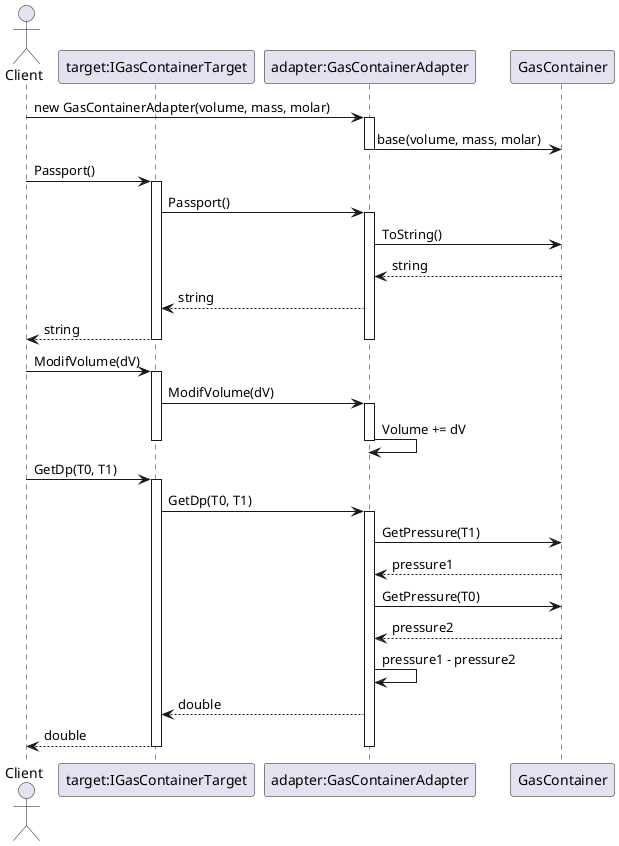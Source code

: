 @startuml
actor Client
participant "target:IGasContainerTarget" as Interface
participant "adapter:GasContainerAdapter" as Adapter
participant "GasContainer" as Container

Client -> Adapter: new GasContainerAdapter(volume, mass, molar)
activate Adapter
Adapter -> Container: base(volume, mass, molar)
deactivate Adapter

Client -> Interface: Passport()
activate Interface
Interface -> Adapter: Passport()
activate Adapter
Adapter -> Container: ToString()
Container --> Adapter: string
Adapter --> Interface: string
Interface --> Client: string
deactivate Adapter
deactivate Interface

Client -> Interface: ModifVolume(dV)
activate Interface
Interface -> Adapter: ModifVolume(dV)
activate Adapter
Adapter -> Adapter: Volume += dV
deactivate Adapter
deactivate Interface

Client -> Interface: GetDp(T0, T1)
activate Interface
Interface -> Adapter: GetDp(T0, T1)
activate Adapter
Adapter -> Container: GetPressure(T1)
Container --> Adapter: pressure1
Adapter -> Container: GetPressure(T0)
Container --> Adapter: pressure2
Adapter -> Adapter: pressure1 - pressure2
Adapter --> Interface: double
Interface --> Client: double
deactivate Adapter
deactivate Interface

@enduml